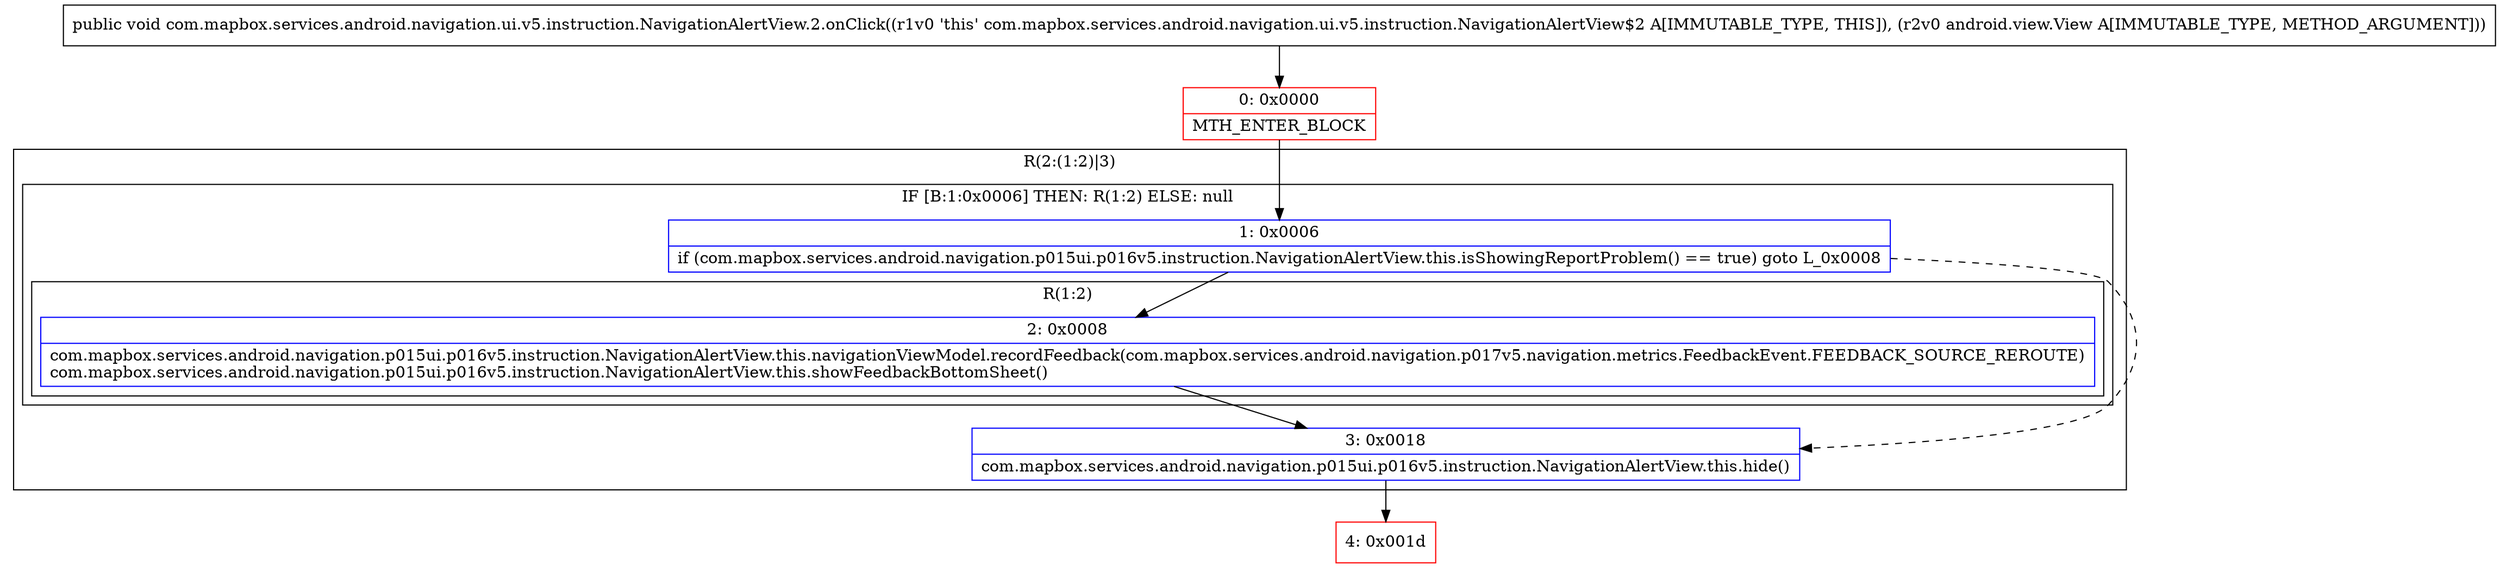 digraph "CFG forcom.mapbox.services.android.navigation.ui.v5.instruction.NavigationAlertView.2.onClick(Landroid\/view\/View;)V" {
subgraph cluster_Region_265978353 {
label = "R(2:(1:2)|3)";
node [shape=record,color=blue];
subgraph cluster_IfRegion_87197346 {
label = "IF [B:1:0x0006] THEN: R(1:2) ELSE: null";
node [shape=record,color=blue];
Node_1 [shape=record,label="{1\:\ 0x0006|if (com.mapbox.services.android.navigation.p015ui.p016v5.instruction.NavigationAlertView.this.isShowingReportProblem() == true) goto L_0x0008\l}"];
subgraph cluster_Region_276387631 {
label = "R(1:2)";
node [shape=record,color=blue];
Node_2 [shape=record,label="{2\:\ 0x0008|com.mapbox.services.android.navigation.p015ui.p016v5.instruction.NavigationAlertView.this.navigationViewModel.recordFeedback(com.mapbox.services.android.navigation.p017v5.navigation.metrics.FeedbackEvent.FEEDBACK_SOURCE_REROUTE)\lcom.mapbox.services.android.navigation.p015ui.p016v5.instruction.NavigationAlertView.this.showFeedbackBottomSheet()\l}"];
}
}
Node_3 [shape=record,label="{3\:\ 0x0018|com.mapbox.services.android.navigation.p015ui.p016v5.instruction.NavigationAlertView.this.hide()\l}"];
}
Node_0 [shape=record,color=red,label="{0\:\ 0x0000|MTH_ENTER_BLOCK\l}"];
Node_4 [shape=record,color=red,label="{4\:\ 0x001d}"];
MethodNode[shape=record,label="{public void com.mapbox.services.android.navigation.ui.v5.instruction.NavigationAlertView.2.onClick((r1v0 'this' com.mapbox.services.android.navigation.ui.v5.instruction.NavigationAlertView$2 A[IMMUTABLE_TYPE, THIS]), (r2v0 android.view.View A[IMMUTABLE_TYPE, METHOD_ARGUMENT])) }"];
MethodNode -> Node_0;
Node_1 -> Node_2;
Node_1 -> Node_3[style=dashed];
Node_2 -> Node_3;
Node_3 -> Node_4;
Node_0 -> Node_1;
}

